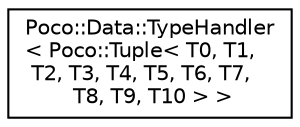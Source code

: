 digraph "Graphical Class Hierarchy"
{
 // LATEX_PDF_SIZE
  edge [fontname="Helvetica",fontsize="10",labelfontname="Helvetica",labelfontsize="10"];
  node [fontname="Helvetica",fontsize="10",shape=record];
  rankdir="LR";
  Node0 [label="Poco::Data::TypeHandler\l\< Poco::Tuple\< T0, T1,\l T2, T3, T4, T5, T6, T7,\l T8, T9, T10 \> \>",height=0.2,width=0.4,color="black", fillcolor="white", style="filled",URL="$classPoco_1_1Data_1_1TypeHandler_3_01Poco_1_1Tuple_3_01T0_00_01T1_00_01T2_00_01T3_00_01T4_00_01Tf075942d1b11597fd74b0c5a4b5587b4.html",tooltip=" "];
}
